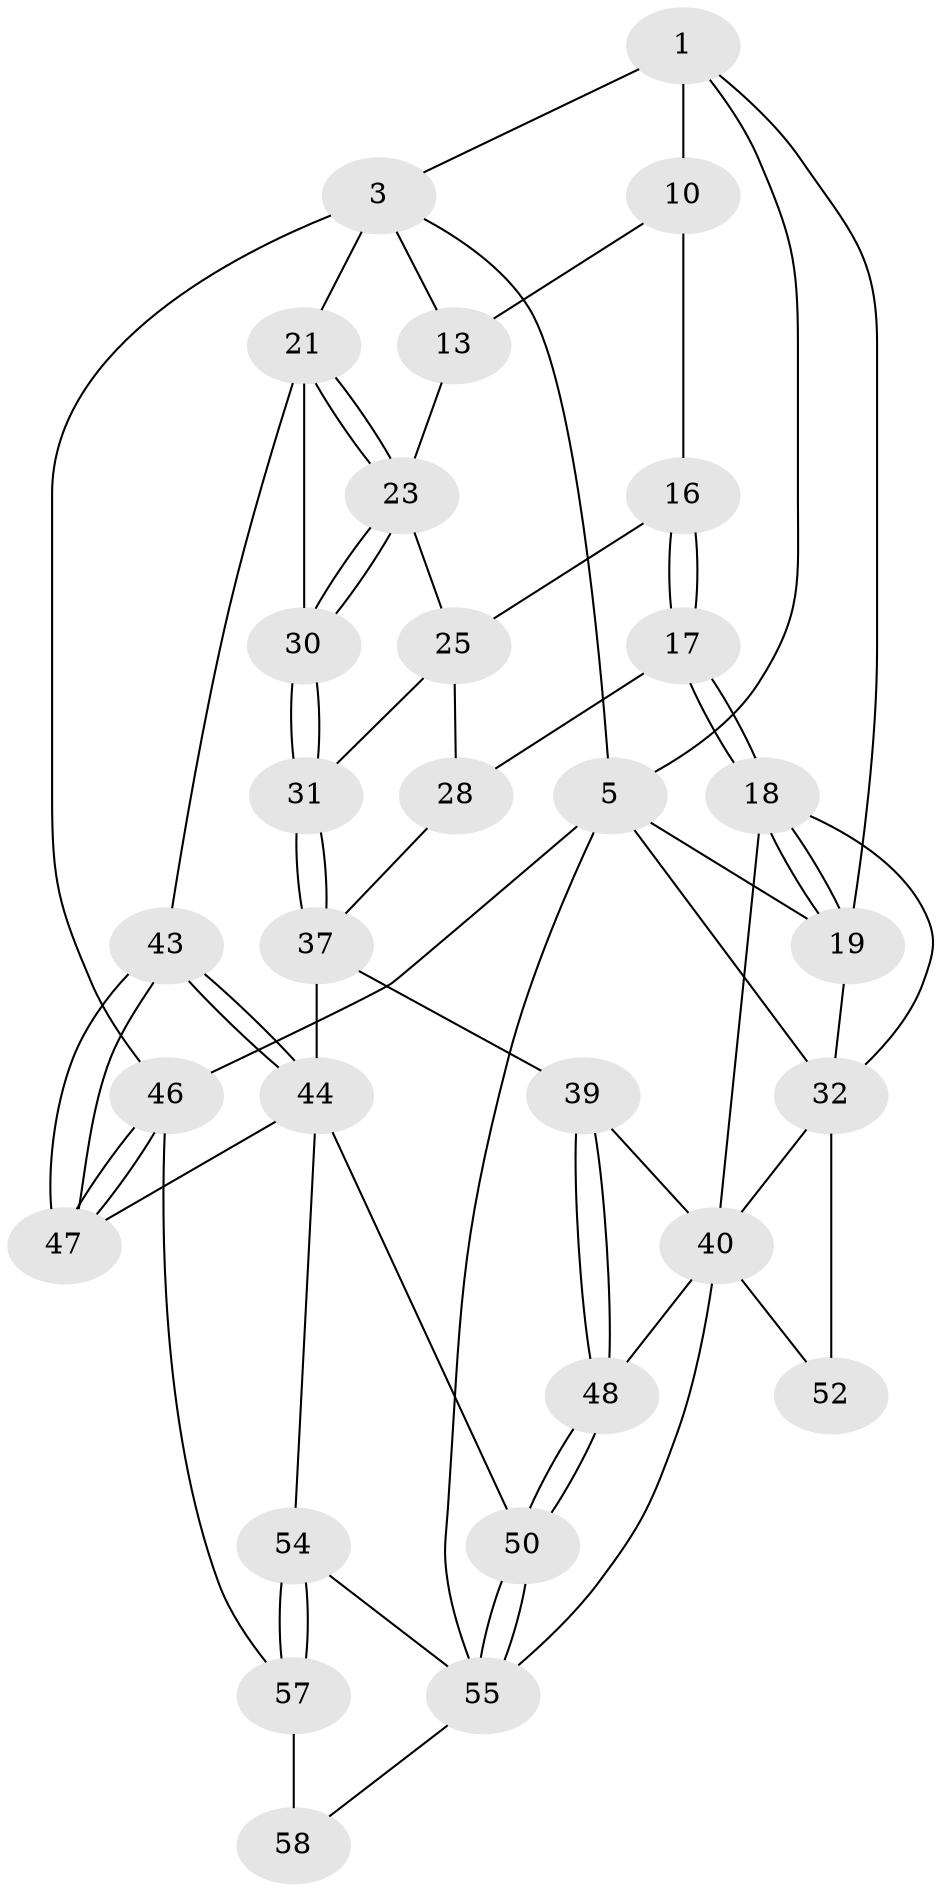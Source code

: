 // original degree distribution, {3: 0.03333333333333333, 4: 0.2833333333333333, 6: 0.25, 5: 0.43333333333333335}
// Generated by graph-tools (version 1.1) at 2025/16/03/09/25 04:16:53]
// undirected, 30 vertices, 69 edges
graph export_dot {
graph [start="1"]
  node [color=gray90,style=filled];
  1 [pos="+0.6587234410221956+0",super="+2+7"];
  3 [pos="+0.7157029800775949+0",super="+4+12"];
  5 [pos="+0+0",super="+6+35"];
  10 [pos="+0.6708709291059582+0",super="+14+11"];
  13 [pos="+0.8654419006584537+0.16874158588145605"];
  16 [pos="+0.5532364284905829+0.18734005065149062",super="+20"];
  17 [pos="+0.42437435256386724+0.35653999744462683"];
  18 [pos="+0.42255171049379514+0.3563599676195101",super="+36"];
  19 [pos="+0.37199726625211+0.19372333283739135",super="+26"];
  21 [pos="+1+0.16363385808945868",super="+22"];
  23 [pos="+0.7821813993148949+0.38006327567154524",super="+24"];
  25 [pos="+0.6842155543193976+0.28904775694046186",super="+27"];
  28 [pos="+0.45333408236841155+0.3670919209203519"];
  30 [pos="+0.8046421821813851+0.45172897713807175"];
  31 [pos="+0.7511103373621544+0.5422730535619601"];
  32 [pos="+0.024523480604673603+0.351047395968969",super="+33"];
  37 [pos="+0.7362313188769024+0.5935534364241553",super="+38"];
  39 [pos="+0.4419281633595826+0.6208743953689826"];
  40 [pos="+0.34195629531470606+0.5216326390630076",super="+41"];
  43 [pos="+1+0.7303064711906815"];
  44 [pos="+0.9635020350053263+0.6946329613980826",super="+45+53"];
  46 [pos="+1+1"];
  47 [pos="+1+1"];
  48 [pos="+0.4400081391706446+0.6837882189119997"];
  50 [pos="+0.7047640263769704+0.7352556299729237"];
  52 [pos="+0.2151802051006626+0.867270463183438"];
  54 [pos="+0.70401767906004+0.7680901682274841"];
  55 [pos="+0.7035813033985578+0.7673506547310789",super="+56"];
  57 [pos="+0.7052946692493519+0.8879895144228408",super="+60"];
  58 [pos="+0.6214355674305139+1"];
  1 -- 10 [weight=2];
  1 -- 3;
  1 -- 19;
  1 -- 5;
  3 -- 5;
  3 -- 46;
  3 -- 13;
  3 -- 21 [weight=2];
  5 -- 19;
  5 -- 32;
  5 -- 46;
  5 -- 55;
  10 -- 16 [weight=2];
  10 -- 13;
  13 -- 23;
  16 -- 17;
  16 -- 17;
  16 -- 25;
  17 -- 18;
  17 -- 18;
  17 -- 28;
  18 -- 19;
  18 -- 19;
  18 -- 32;
  18 -- 40;
  19 -- 32;
  21 -- 23;
  21 -- 23;
  21 -- 43;
  21 -- 30;
  23 -- 30;
  23 -- 30;
  23 -- 25;
  25 -- 28;
  25 -- 31;
  28 -- 37;
  30 -- 31;
  30 -- 31;
  31 -- 37;
  31 -- 37;
  32 -- 40;
  32 -- 52 [weight=2];
  37 -- 44;
  37 -- 39;
  39 -- 40;
  39 -- 48;
  39 -- 48;
  40 -- 48;
  40 -- 52;
  40 -- 55;
  43 -- 44;
  43 -- 44;
  43 -- 47;
  43 -- 47;
  44 -- 50;
  44 -- 54;
  44 -- 47;
  46 -- 47;
  46 -- 47;
  46 -- 57;
  48 -- 50;
  48 -- 50;
  50 -- 55;
  50 -- 55;
  54 -- 55;
  54 -- 57;
  54 -- 57;
  55 -- 58;
  57 -- 58 [weight=2];
}
